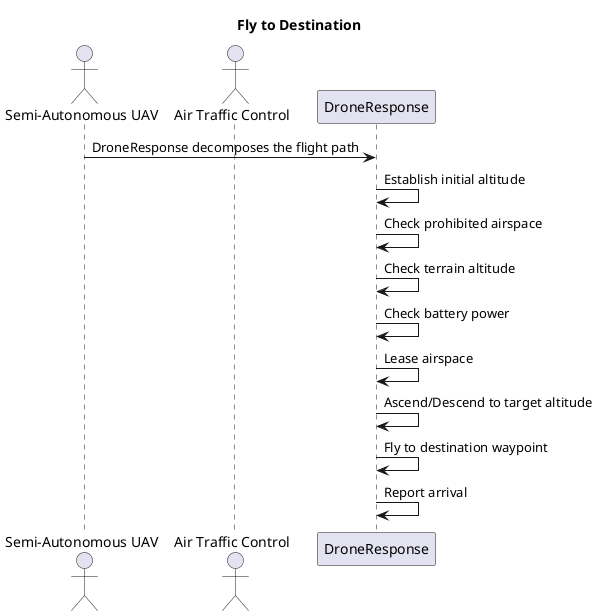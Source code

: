 @startuml
title "Fly to Destination"

actor "Semi-Autonomous UAV" as UAV
actor "Air Traffic Control" as ATC
participant "DroneResponse" as DR

UAV -> DR: DroneResponse decomposes the flight path
DR -> DR: Establish initial altitude
DR -> DR: Check prohibited airspace
DR -> DR: Check terrain altitude
DR -> DR: Check battery power
DR -> DR: Lease airspace
DR -> DR: Ascend/Descend to target altitude
DR -> DR: Fly to destination waypoint
DR -> DR: Report arrival
@enduml
